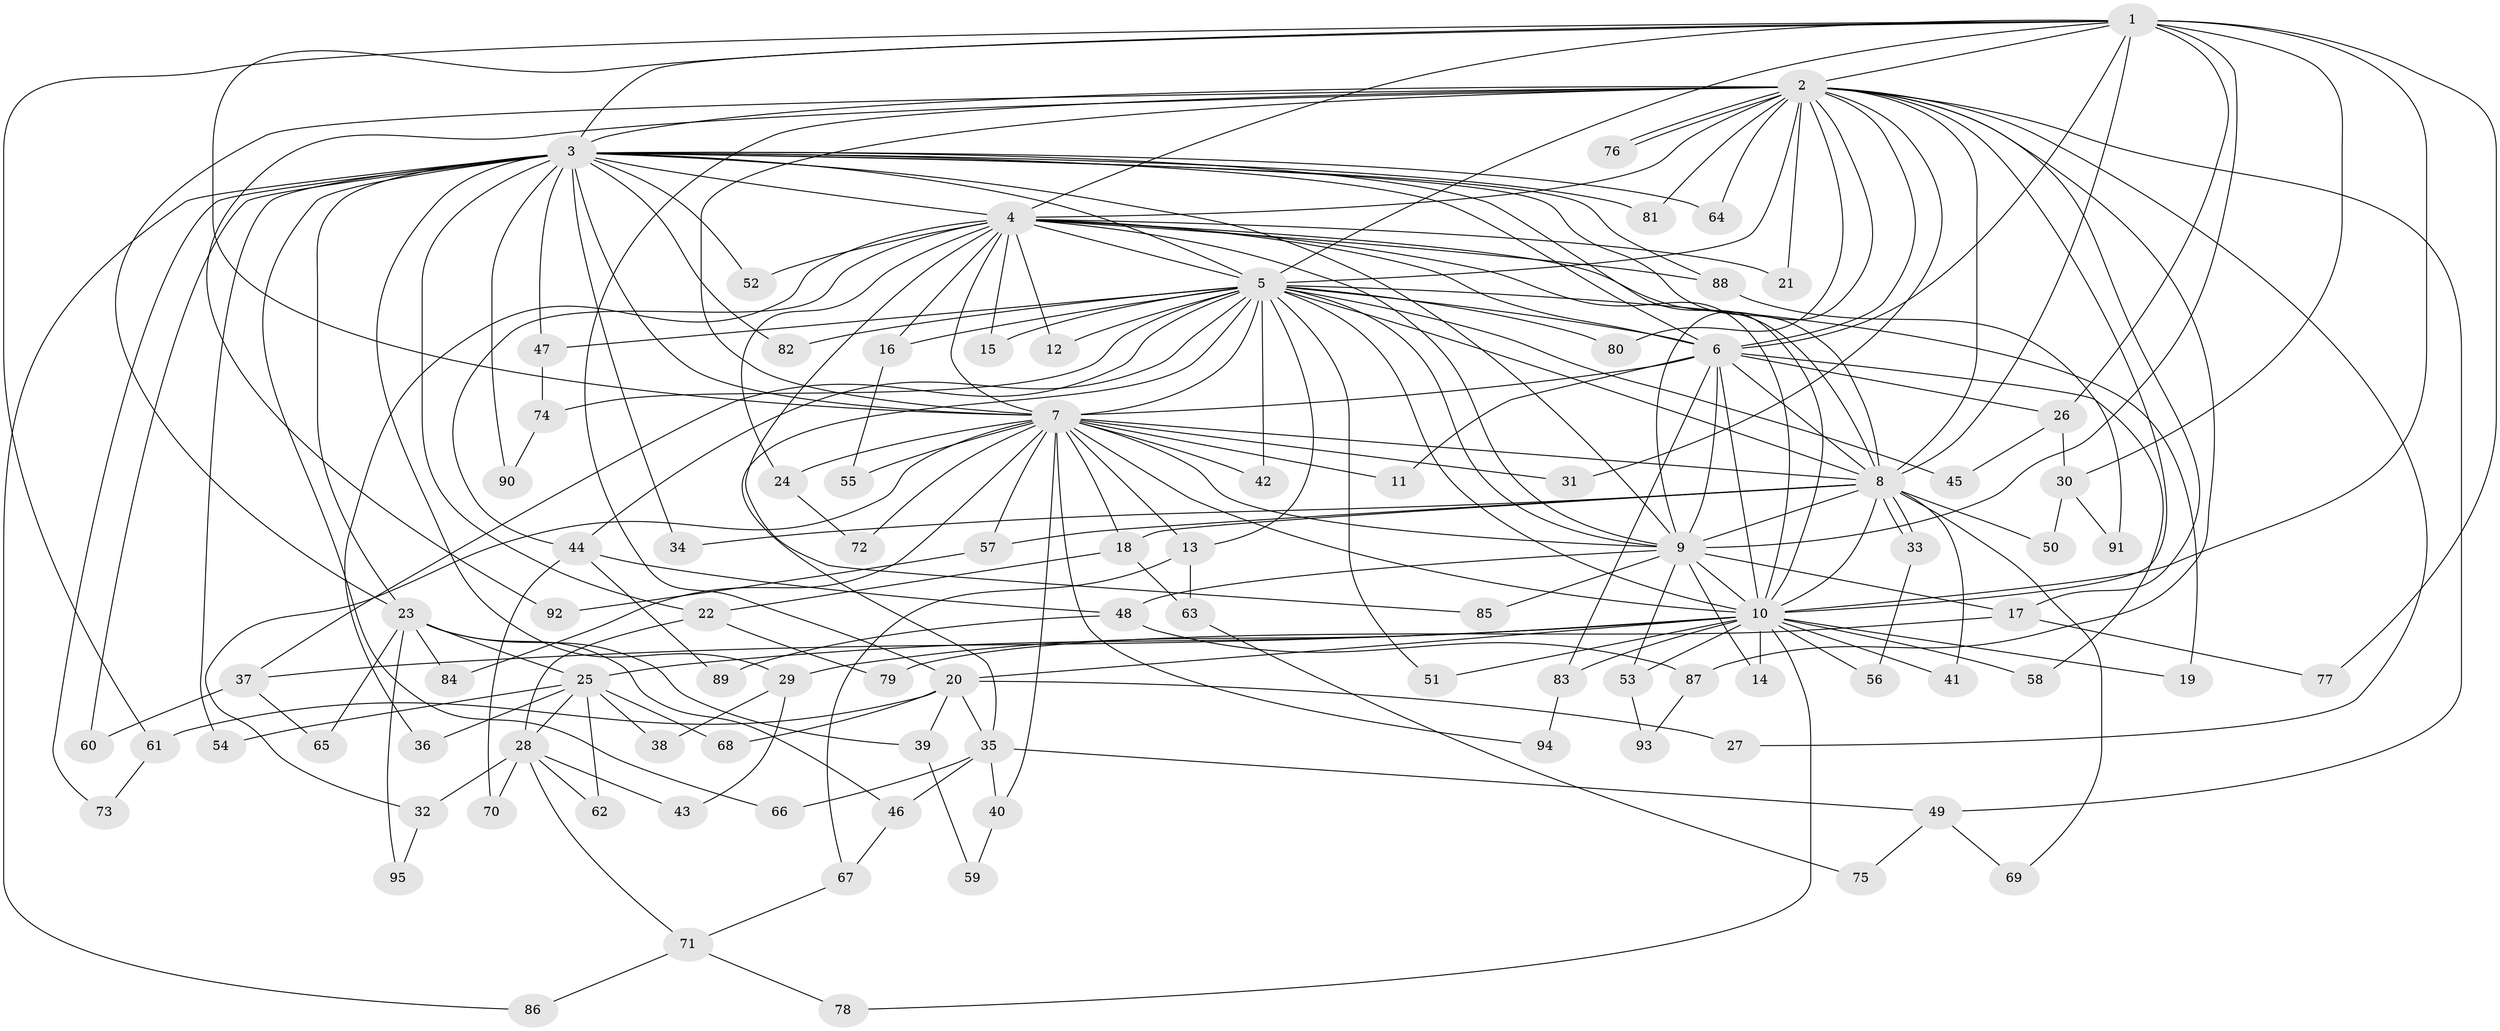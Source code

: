 // Generated by graph-tools (version 1.1) at 2025/11/02/27/25 16:11:06]
// undirected, 95 vertices, 215 edges
graph export_dot {
graph [start="1"]
  node [color=gray90,style=filled];
  1;
  2;
  3;
  4;
  5;
  6;
  7;
  8;
  9;
  10;
  11;
  12;
  13;
  14;
  15;
  16;
  17;
  18;
  19;
  20;
  21;
  22;
  23;
  24;
  25;
  26;
  27;
  28;
  29;
  30;
  31;
  32;
  33;
  34;
  35;
  36;
  37;
  38;
  39;
  40;
  41;
  42;
  43;
  44;
  45;
  46;
  47;
  48;
  49;
  50;
  51;
  52;
  53;
  54;
  55;
  56;
  57;
  58;
  59;
  60;
  61;
  62;
  63;
  64;
  65;
  66;
  67;
  68;
  69;
  70;
  71;
  72;
  73;
  74;
  75;
  76;
  77;
  78;
  79;
  80;
  81;
  82;
  83;
  84;
  85;
  86;
  87;
  88;
  89;
  90;
  91;
  92;
  93;
  94;
  95;
  1 -- 2;
  1 -- 3;
  1 -- 4;
  1 -- 5;
  1 -- 6;
  1 -- 7;
  1 -- 8;
  1 -- 9;
  1 -- 10;
  1 -- 26;
  1 -- 30;
  1 -- 61;
  1 -- 77;
  2 -- 3;
  2 -- 4;
  2 -- 5;
  2 -- 6;
  2 -- 7;
  2 -- 8;
  2 -- 9;
  2 -- 10;
  2 -- 17;
  2 -- 20;
  2 -- 21;
  2 -- 23;
  2 -- 27;
  2 -- 31;
  2 -- 49;
  2 -- 64;
  2 -- 76;
  2 -- 76;
  2 -- 80;
  2 -- 81;
  2 -- 87;
  2 -- 92;
  3 -- 4;
  3 -- 5;
  3 -- 6;
  3 -- 7;
  3 -- 8;
  3 -- 9;
  3 -- 10;
  3 -- 22;
  3 -- 23;
  3 -- 29;
  3 -- 34;
  3 -- 47;
  3 -- 52;
  3 -- 54;
  3 -- 60;
  3 -- 64;
  3 -- 66;
  3 -- 73;
  3 -- 81;
  3 -- 82;
  3 -- 86;
  3 -- 88;
  3 -- 90;
  4 -- 5;
  4 -- 6;
  4 -- 7;
  4 -- 8;
  4 -- 9;
  4 -- 10;
  4 -- 12;
  4 -- 15;
  4 -- 16;
  4 -- 21;
  4 -- 24;
  4 -- 36;
  4 -- 44;
  4 -- 52;
  4 -- 85;
  4 -- 88;
  5 -- 6;
  5 -- 7;
  5 -- 8;
  5 -- 9;
  5 -- 10;
  5 -- 12;
  5 -- 13;
  5 -- 15;
  5 -- 16;
  5 -- 19;
  5 -- 35;
  5 -- 37;
  5 -- 42;
  5 -- 44;
  5 -- 45;
  5 -- 47;
  5 -- 51;
  5 -- 74;
  5 -- 80;
  5 -- 82;
  6 -- 7;
  6 -- 8;
  6 -- 9;
  6 -- 10;
  6 -- 11;
  6 -- 26;
  6 -- 58;
  6 -- 83;
  7 -- 8;
  7 -- 9;
  7 -- 10;
  7 -- 11;
  7 -- 13;
  7 -- 18;
  7 -- 24;
  7 -- 31;
  7 -- 32;
  7 -- 40;
  7 -- 42;
  7 -- 55;
  7 -- 57;
  7 -- 72;
  7 -- 84;
  7 -- 94;
  8 -- 9;
  8 -- 10;
  8 -- 18;
  8 -- 33;
  8 -- 33;
  8 -- 34;
  8 -- 41;
  8 -- 50;
  8 -- 57;
  8 -- 69;
  9 -- 10;
  9 -- 14;
  9 -- 17;
  9 -- 48;
  9 -- 53;
  9 -- 85;
  10 -- 14;
  10 -- 19;
  10 -- 20;
  10 -- 25;
  10 -- 29;
  10 -- 37;
  10 -- 41;
  10 -- 51;
  10 -- 53;
  10 -- 56;
  10 -- 58;
  10 -- 78;
  10 -- 83;
  13 -- 63;
  13 -- 67;
  16 -- 55;
  17 -- 77;
  17 -- 79;
  18 -- 22;
  18 -- 63;
  20 -- 27;
  20 -- 35;
  20 -- 39;
  20 -- 61;
  20 -- 68;
  22 -- 28;
  22 -- 79;
  23 -- 25;
  23 -- 39;
  23 -- 46;
  23 -- 65;
  23 -- 84;
  23 -- 95;
  24 -- 72;
  25 -- 28;
  25 -- 36;
  25 -- 38;
  25 -- 54;
  25 -- 62;
  25 -- 68;
  26 -- 30;
  26 -- 45;
  28 -- 32;
  28 -- 43;
  28 -- 62;
  28 -- 70;
  28 -- 71;
  29 -- 38;
  29 -- 43;
  30 -- 50;
  30 -- 91;
  32 -- 95;
  33 -- 56;
  35 -- 40;
  35 -- 46;
  35 -- 49;
  35 -- 66;
  37 -- 60;
  37 -- 65;
  39 -- 59;
  40 -- 59;
  44 -- 48;
  44 -- 70;
  44 -- 89;
  46 -- 67;
  47 -- 74;
  48 -- 87;
  48 -- 89;
  49 -- 69;
  49 -- 75;
  53 -- 93;
  57 -- 92;
  61 -- 73;
  63 -- 75;
  67 -- 71;
  71 -- 78;
  71 -- 86;
  74 -- 90;
  83 -- 94;
  87 -- 93;
  88 -- 91;
}
